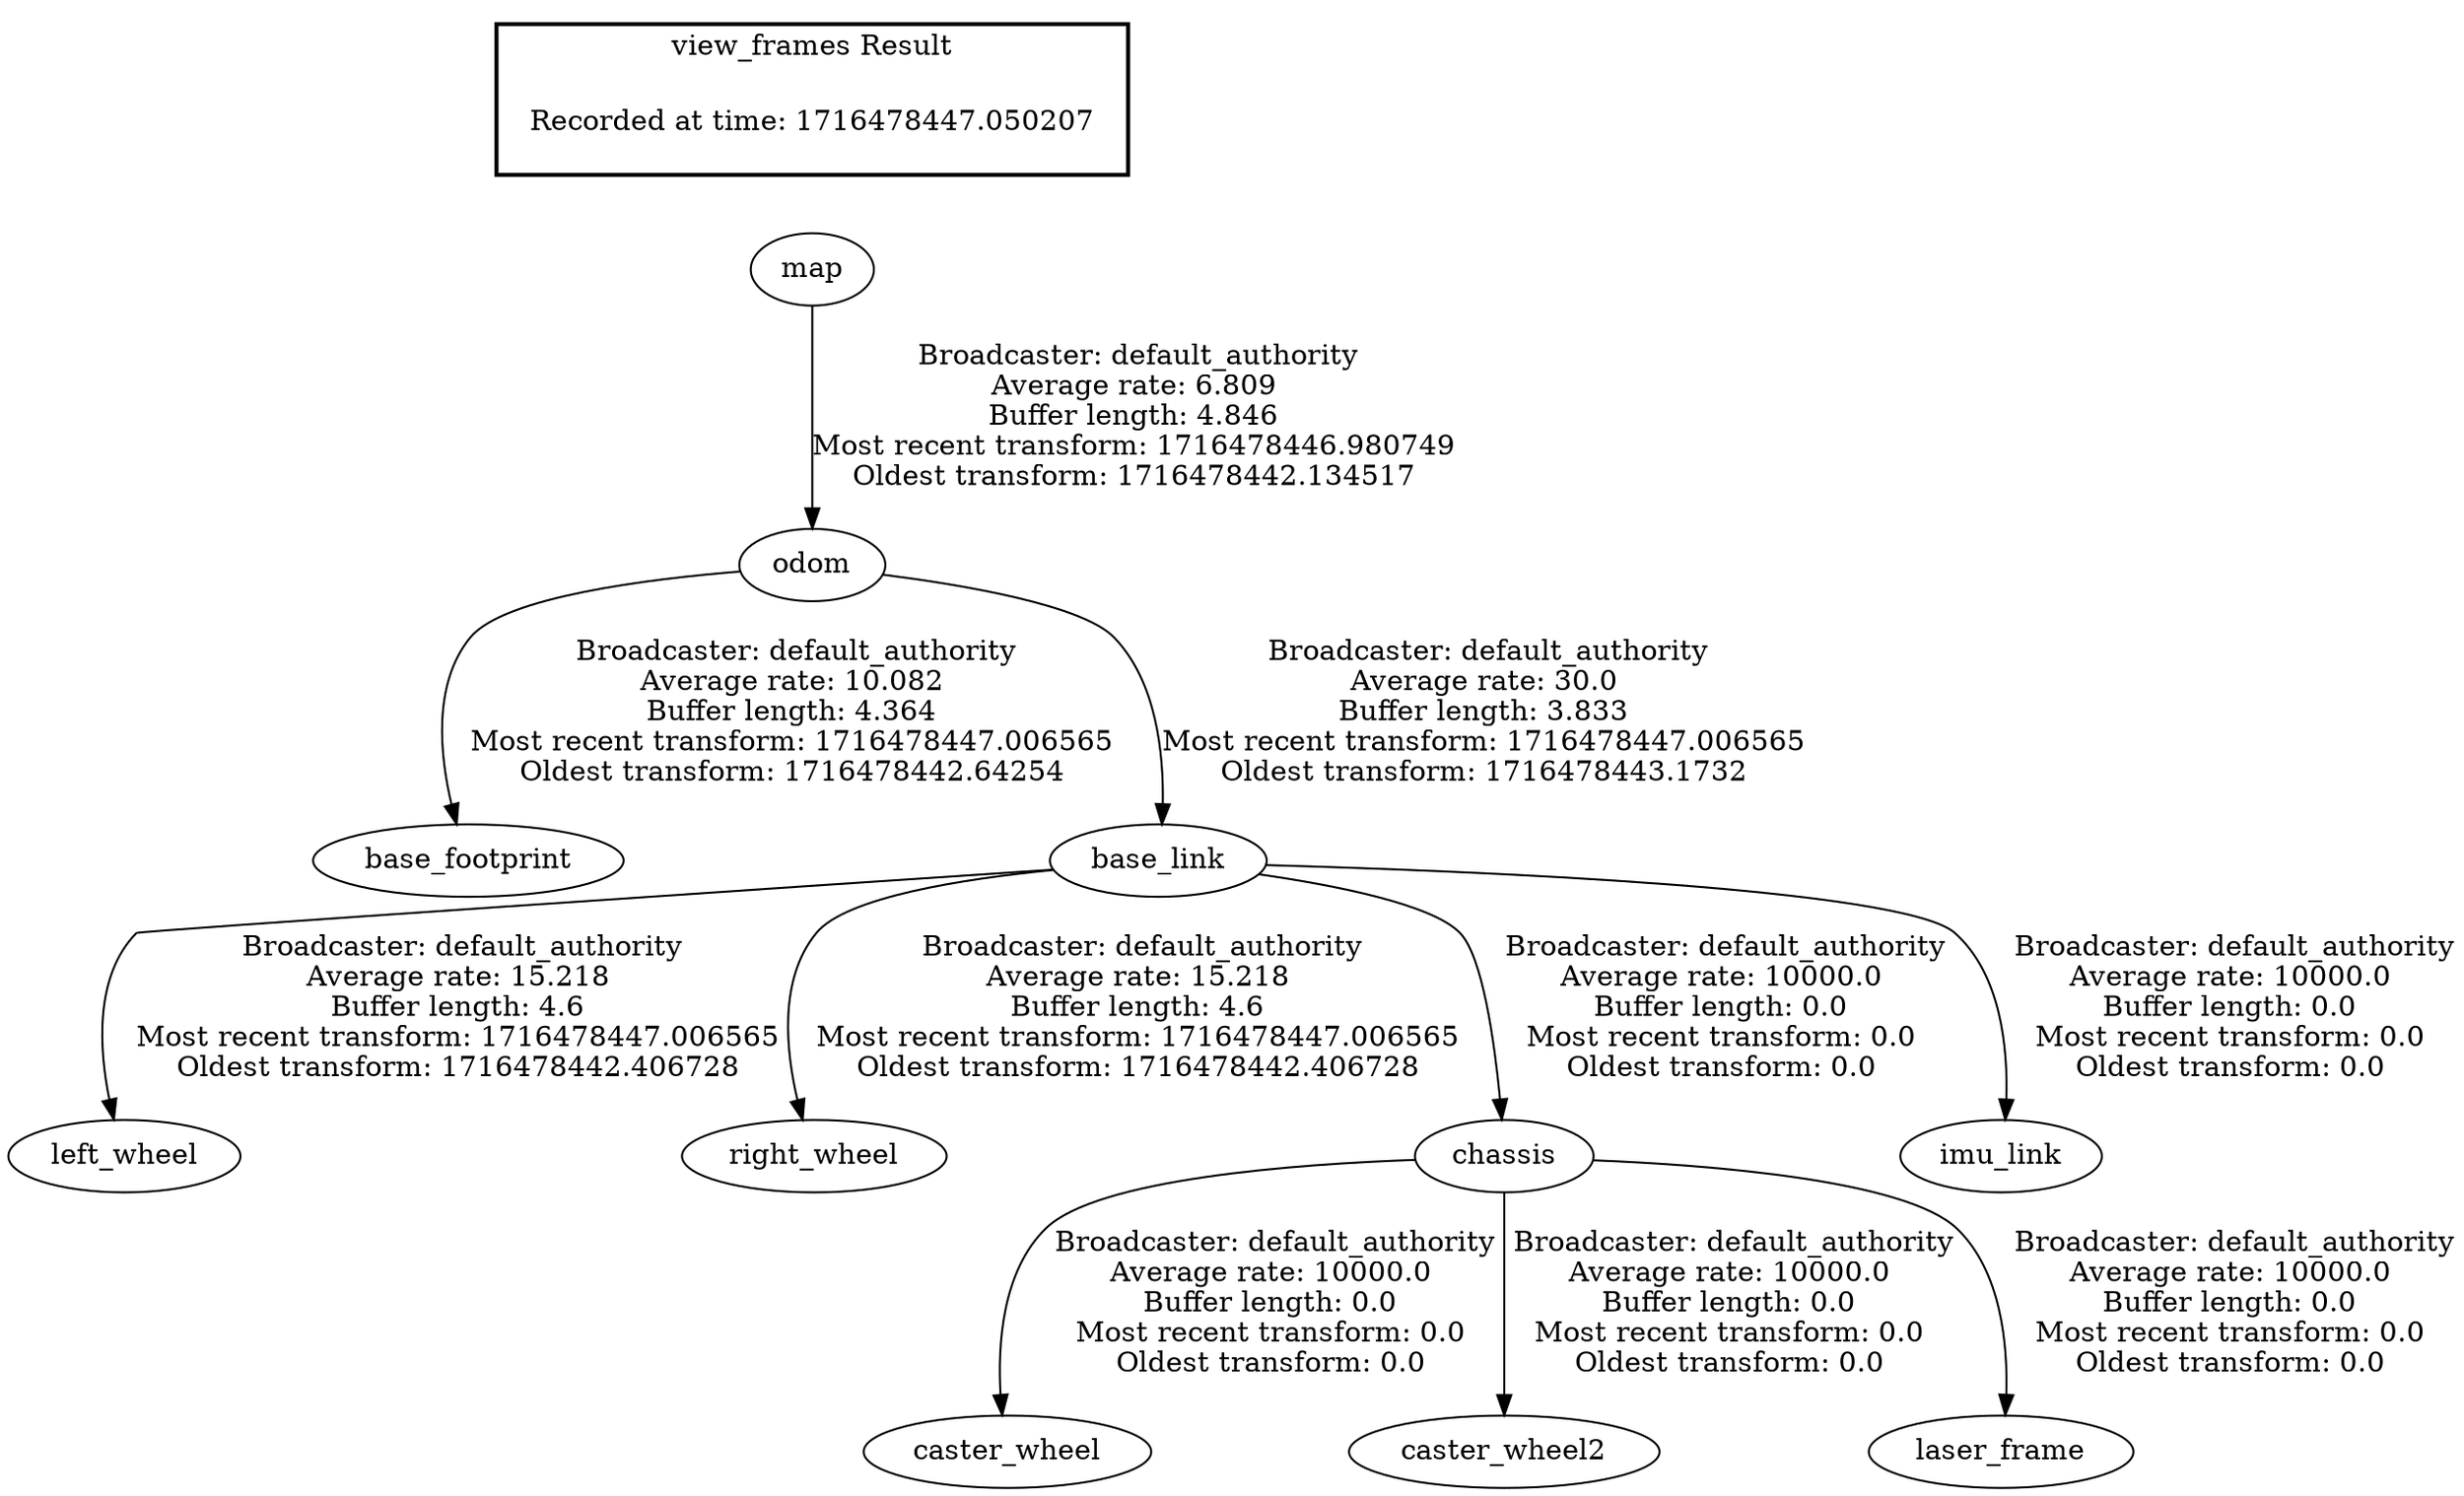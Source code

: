 digraph G {
"odom" -> "base_footprint"[label=" Broadcaster: default_authority\nAverage rate: 10.082\nBuffer length: 4.364\nMost recent transform: 1716478447.006565\nOldest transform: 1716478442.64254\n"];
"map" -> "odom"[label=" Broadcaster: default_authority\nAverage rate: 6.809\nBuffer length: 4.846\nMost recent transform: 1716478446.980749\nOldest transform: 1716478442.134517\n"];
"base_link" -> "left_wheel"[label=" Broadcaster: default_authority\nAverage rate: 15.218\nBuffer length: 4.6\nMost recent transform: 1716478447.006565\nOldest transform: 1716478442.406728\n"];
"odom" -> "base_link"[label=" Broadcaster: default_authority\nAverage rate: 30.0\nBuffer length: 3.833\nMost recent transform: 1716478447.006565\nOldest transform: 1716478443.1732\n"];
"base_link" -> "right_wheel"[label=" Broadcaster: default_authority\nAverage rate: 15.218\nBuffer length: 4.6\nMost recent transform: 1716478447.006565\nOldest transform: 1716478442.406728\n"];
"chassis" -> "caster_wheel"[label=" Broadcaster: default_authority\nAverage rate: 10000.0\nBuffer length: 0.0\nMost recent transform: 0.0\nOldest transform: 0.0\n"];
"base_link" -> "chassis"[label=" Broadcaster: default_authority\nAverage rate: 10000.0\nBuffer length: 0.0\nMost recent transform: 0.0\nOldest transform: 0.0\n"];
"chassis" -> "caster_wheel2"[label=" Broadcaster: default_authority\nAverage rate: 10000.0\nBuffer length: 0.0\nMost recent transform: 0.0\nOldest transform: 0.0\n"];
"base_link" -> "imu_link"[label=" Broadcaster: default_authority\nAverage rate: 10000.0\nBuffer length: 0.0\nMost recent transform: 0.0\nOldest transform: 0.0\n"];
"chassis" -> "laser_frame"[label=" Broadcaster: default_authority\nAverage rate: 10000.0\nBuffer length: 0.0\nMost recent transform: 0.0\nOldest transform: 0.0\n"];
edge [style=invis];
 subgraph cluster_legend { style=bold; color=black; label ="view_frames Result";
"Recorded at time: 1716478447.050207"[ shape=plaintext ] ;
}->"map";
}